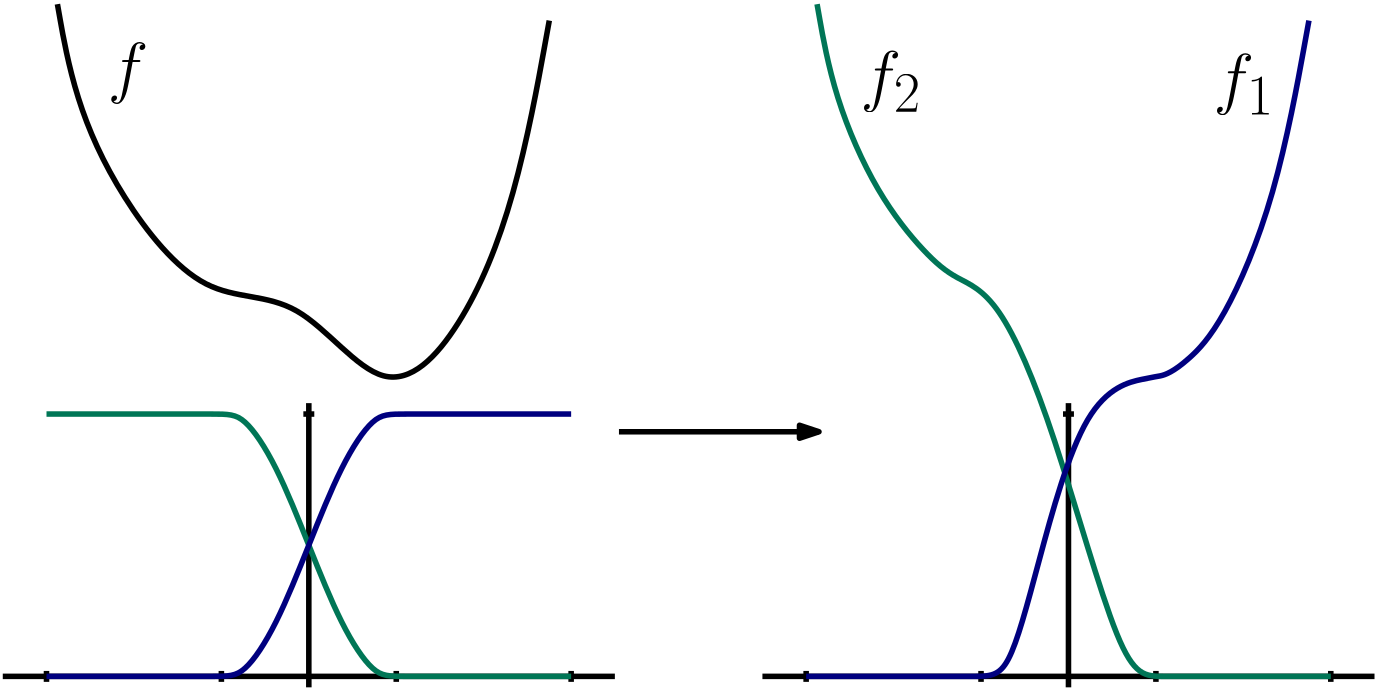 <?xml version="1.0"?>
<!DOCTYPE ipe SYSTEM "ipe.dtd">
<ipe version="70206" creator="Ipe 7.2.7">
<info created="D:20130404113839" modified="D:20180825223859"/>
<ipestyle name="basic">
<symbol name="arrow/arc(spx)">
<path stroke="sym-stroke" fill="sym-stroke" pen="sym-pen">
0 0 m
-1 0.333 l
-1 -0.333 l
h
</path>
</symbol>
<symbol name="arrow/farc(spx)">
<path stroke="sym-stroke" fill="white" pen="sym-pen">
0 0 m
-1 0.333 l
-1 -0.333 l
h
</path>
</symbol>
<symbol name="mark/circle(sx)" transformations="translations">
<path fill="sym-stroke">
0.6 0 0 0.6 0 0 e
0.4 0 0 0.4 0 0 e
</path>
</symbol>
<symbol name="mark/disk(sx)" transformations="translations">
<path fill="sym-stroke">
0.6 0 0 0.6 0 0 e
</path>
</symbol>
<symbol name="mark/fdisk(sfx)" transformations="translations">
<group>
<path fill="sym-fill">
0.5 0 0 0.5 0 0 e
</path>
<path fill="sym-stroke" fillrule="eofill">
0.6 0 0 0.6 0 0 e
0.4 0 0 0.4 0 0 e
</path>
</group>
</symbol>
<symbol name="mark/box(sx)" transformations="translations">
<path fill="sym-stroke" fillrule="eofill">
-0.6 -0.6 m
0.6 -0.6 l
0.6 0.6 l
-0.6 0.6 l
h
-0.4 -0.4 m
0.4 -0.4 l
0.4 0.4 l
-0.4 0.4 l
h
</path>
</symbol>
<symbol name="mark/square(sx)" transformations="translations">
<path fill="sym-stroke">
-0.6 -0.6 m
0.6 -0.6 l
0.6 0.6 l
-0.6 0.6 l
h
</path>
</symbol>
<symbol name="mark/fsquare(sfx)" transformations="translations">
<group>
<path fill="sym-fill">
-0.5 -0.5 m
0.5 -0.5 l
0.5 0.5 l
-0.5 0.5 l
h
</path>
<path fill="sym-stroke" fillrule="eofill">
-0.6 -0.6 m
0.6 -0.6 l
0.6 0.6 l
-0.6 0.6 l
h
-0.4 -0.4 m
0.4 -0.4 l
0.4 0.4 l
-0.4 0.4 l
h
</path>
</group>
</symbol>
<symbol name="mark/cross(sx)" transformations="translations">
<group>
<path fill="sym-stroke">
-0.43 -0.57 m
0.57 0.43 l
0.43 0.57 l
-0.57 -0.43 l
h
</path>
<path fill="sym-stroke">
-0.43 0.57 m
0.57 -0.43 l
0.43 -0.57 l
-0.57 0.43 l
h
</path>
</group>
</symbol>
<symbol name="arrow/fnormal(spx)">
<path stroke="sym-stroke" fill="white" pen="sym-pen">
0 0 m
-1 0.333 l
-1 -0.333 l
h
</path>
</symbol>
<symbol name="arrow/pointed(spx)">
<path stroke="sym-stroke" fill="sym-stroke" pen="sym-pen">
0 0 m
-1 0.333 l
-0.8 0 l
-1 -0.333 l
h
</path>
</symbol>
<symbol name="arrow/fpointed(spx)">
<path stroke="sym-stroke" fill="white" pen="sym-pen">
0 0 m
-1 0.333 l
-0.8 0 l
-1 -0.333 l
h
</path>
</symbol>
<symbol name="arrow/linear(spx)">
<path stroke="sym-stroke" pen="sym-pen">
-1 0.333 m
0 0 l
-1 -0.333 l
</path>
</symbol>
<symbol name="arrow/fdouble(spx)">
<path stroke="sym-stroke" fill="white" pen="sym-pen">
0 0 m
-1 0.333 l
-1 -0.333 l
h
-1 0 m
-2 0.333 l
-2 -0.333 l
h
</path>
</symbol>
<symbol name="arrow/double(spx)">
<path stroke="sym-stroke" fill="sym-stroke" pen="sym-pen">
0 0 m
-1 0.333 l
-1 -0.333 l
h
-1 0 m
-2 0.333 l
-2 -0.333 l
h
</path>
</symbol>
<pen name="heavier" value="0.8"/>
<pen name="fat" value="1.2"/>
<pen name="ultrafat" value="2"/>
<symbolsize name="large" value="5"/>
<symbolsize name="small" value="2"/>
<symbolsize name="tiny" value="1.1"/>
<arrowsize name="large" value="10"/>
<arrowsize name="small" value="5"/>
<arrowsize name="tiny" value="3"/>
<color name="red" value="1 0 0"/>
<color name="green" value="0 1 0"/>
<color name="blue" value="0 0 1"/>
<color name="yellow" value="1 1 0"/>
<color name="orange" value="1 0.647 0"/>
<color name="gold" value="1 0.843 0"/>
<color name="purple" value="0.627 0.125 0.941"/>
<color name="gray" value="0.745"/>
<color name="brown" value="0.647 0.165 0.165"/>
<color name="navy" value="0 0 0.502"/>
<color name="pink" value="1 0.753 0.796"/>
<color name="seagreen" value="0.18 0.545 0.341"/>
<color name="turquoise" value="0.251 0.878 0.816"/>
<color name="violet" value="0.933 0.51 0.933"/>
<color name="darkblue" value="0 0 0.545"/>
<color name="darkcyan" value="0 0.545 0.545"/>
<color name="darkgray" value="0.663"/>
<color name="darkgreen" value="0 0.392 0"/>
<color name="darkmagenta" value="0.545 0 0.545"/>
<color name="darkorange" value="1 0.549 0"/>
<color name="darkred" value="0.545 0 0"/>
<color name="lightblue" value="0.678 0.847 0.902"/>
<color name="lightcyan" value="0.878 1 1"/>
<color name="lightgray" value="0.827"/>
<color name="lightgreen" value="0.565 0.933 0.565"/>
<color name="lightyellow" value="1 1 0.878"/>
<dashstyle name="dashed" value="[4] 0"/>
<dashstyle name="dotted" value="[1 3] 0"/>
<dashstyle name="dash dotted" value="[4 2 1 2] 0"/>
<dashstyle name="dash dot dotted" value="[4 2 1 2 1 2] 0"/>
<textsize name="large" value="\large"/>
<textsize name="Large" value="\Large"/>
<textsize name="LARGE" value="\LARGE"/>
<textsize name="huge" value="\huge"/>
<textsize name="Huge" value="\Huge"/>
<textsize name="small" value="\small"/>
<textsize name="footnote" value="\footnotesize"/>
<textsize name="tiny" value="\tiny"/>
<textstyle name="center" begin="\begin{center}" end="\end{center}"/>
<textstyle name="itemize" begin="\begin{itemize}" end="\end{itemize}"/>
<textstyle name="item" begin="\begin{itemize}\item{}" end="\end{itemize}"/>
<gridsize name="4 pts" value="4"/>
<gridsize name="8 pts (~3 mm)" value="8"/>
<gridsize name="16 pts (~6 mm)" value="16"/>
<gridsize name="32 pts (~12 mm)" value="32"/>
<gridsize name="10 pts (~3.5 mm)" value="10"/>
<gridsize name="20 pts (~7 mm)" value="20"/>
<gridsize name="14 pts (~5 mm)" value="14"/>
<gridsize name="28 pts (~10 mm)" value="28"/>
<gridsize name="56 pts (~20 mm)" value="56"/>
<anglesize name="90 deg" value="90"/>
<anglesize name="60 deg" value="60"/>
<anglesize name="45 deg" value="45"/>
<anglesize name="30 deg" value="30"/>
<anglesize name="22.5 deg" value="22.5"/>
<tiling name="falling" angle="-60" step="4" width="1"/>
<tiling name="rising" angle="30" step="4" width="1"/>
</ipestyle>
<page>
<layer name="alpha"/>
<view layers="alpha" active="alpha"/>
<path layer="alpha" matrix="0.491857 0 0 0.491857 275.909 140.195" stroke="black" pen="ultrafat">
32 32 m
480 32 l
</path>
<path matrix="0.491857 0 0 0.491857 275.909 140.195" stroke="black" pen="ultrafat">
256 24 m
256 232 l
</path>
<path matrix="0.491857 0 0 0.491857 275.909 140.195" stroke="black" pen="ultrafat">
64 36 m
64 28 l
</path>
<path matrix="0.491857 0 0 0.491857 275.909 140.195" stroke="black" pen="ultrafat">
192 36 m
192 28 l
</path>
<path matrix="0.491857 0 0 0.491857 275.909 140.195" stroke="black" pen="ultrafat">
320 36 m
320 28 l
</path>
<path matrix="0.491857 0 0 0.491857 275.909 140.195" stroke="black" pen="ultrafat">
448 36 m
448 28 l
</path>
<path matrix="0.491857 0 0 0.491857 260.169 77.2377" stroke="black" pen="ultrafat">
284 352 m
292 352 l
</path>
<path matrix="0.491857 0 0 0.491857 2.43604 140.195" stroke="black" pen="ultrafat">
32 32 m
480 32 l
</path>
<path matrix="0.491857 0 0 0.491857 2.43604 140.195" stroke="black" pen="ultrafat">
256 24 m
256 232 l
</path>
<path matrix="0.491857 0 0 0.491857 2.43604 140.195" stroke="black" pen="ultrafat">
64 36 m
64 28 l
</path>
<path matrix="0.491857 0 0 0.491857 2.43604 140.195" stroke="black" pen="ultrafat">
192 36 m
192 28 l
</path>
<path matrix="0.491857 0 0 0.491857 2.43604 140.195" stroke="black" pen="ultrafat">
320 36 m
320 28 l
</path>
<path matrix="0.491857 0 0 0.491857 2.43604 140.195" stroke="black" pen="ultrafat">
448 36 m
448 28 l
</path>
<path matrix="0.491857 0 0 0.491857 -13.3034 77.2377" stroke="black" pen="ultrafat">
284 352 m
292 352 l
</path>
<path matrix="0.491857 0 0 0.491857 -13.3034 77.2377" stroke="0 0.462 0.337" pen="ultrafat">
96 352 m
160 352
224 352
240 352
264 316
288 256
312 196
336 160
352 160
416 160
480 160 s
</path>
<path matrix="0.491857 0 0 0.491857 -13.3034 77.2377" stroke="0 0 0.498" pen="ultrafat">
96 160 m
160 160
224 160
240 160
264 196
288 256
312 316
336 352
352 352
416 352
480 352 s
</path>
<path matrix="0.491857 0 0 0.491857 260.169 77.2377" stroke="0 0.458 0.337" pen="ultrafat">
104 652 m
116 584
148 512
184 468
205.195 450.787
235.585 439.772
276 348
328 160
352 160
416 160
480 160 s
</path>
<path matrix="0.491857 0 0 0.491857 260.169 77.2377" stroke="0 0 0.498" pen="ultrafat">
464 640 m
440 508
400 416
374.44 390.276
361.723 381.821
355.071 379.653
348.637 379.102
300 368
264 236
244 160
224 160
160 160
96 160 s
</path>
<path matrix="0.491857 0 0 0.491857 260.169 77.2377" stroke="black" pen="ultrafat">
-452 652 m
-440 584
-408 512
-344 432
-276 444
-212 356
-156 412
-116 508
-92 640 s
</path>
<path stroke="black" pen="ultrafat" arrow="normal/normal">
240 244 m
312 244 l
</path>
<text matrix="1 0 0 1 1 -9" pos="55 376" stroke="black" type="label" width="14.61" height="17.213" depth="4.82" valign="baseline" size="Huge" style="math">f</text>
<text matrix="1 0 0 1 -10 -3" pos="337 367" stroke="black" type="label" width="21.937" height="17.213" depth="4.82" valign="baseline" size="Huge" style="math">f_2</text>
<text matrix="1 0 0 1 7 1" pos="447 362" stroke="black" type="label" width="21.937" height="17.213" depth="4.82" valign="baseline" size="Huge" style="math">f_1</text>
</page>
</ipe>
